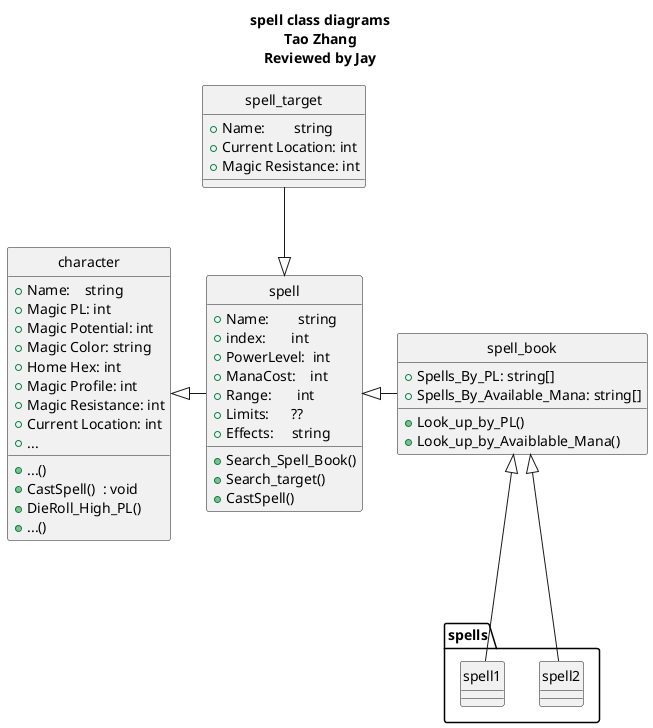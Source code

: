 @startuml

title <b>spell class diagrams</b>\nTao Zhang\nReviewed by Jay
hide circle
class character{
  +Name:    string
  +Magic PL: int
  +Magic Potential: int
  +Magic Color: string
  +Home Hex: int
  +Magic Profile: int
  +Magic Resistance: int
  +Current Location: int
  + ...
  + ...()
  +CastSpell()  : void
  +DieRoll_High_PL()
  + ...()
}

class spell{
  +Name:        string
  +index:       int
  +PowerLevel:  int
  +ManaCost:    int
  +Range:       int 
  +Limits:      ??
  +Effects:     string
  +Search_Spell_Book()
  +Search_target()
  +CastSpell()
}

class spell_book{
  +Spells_By_PL: string[]
  +Spells_By_Available_Mana: string[]
  +Look_up_by_PL()
  +Look_up_by_Avaiblable_Mana()
}

package spells{
  class spell1
  class spell2
}

class spell_target{
  +Name:        string
  +Current Location: int
  +Magic Resistance: int
}

character <|-right-- spell
spell <|-right- spell_book
spell <|-up- spell_target

spell_book <|-down-- spell1
spell_book <|-down-- spell2

@enduml